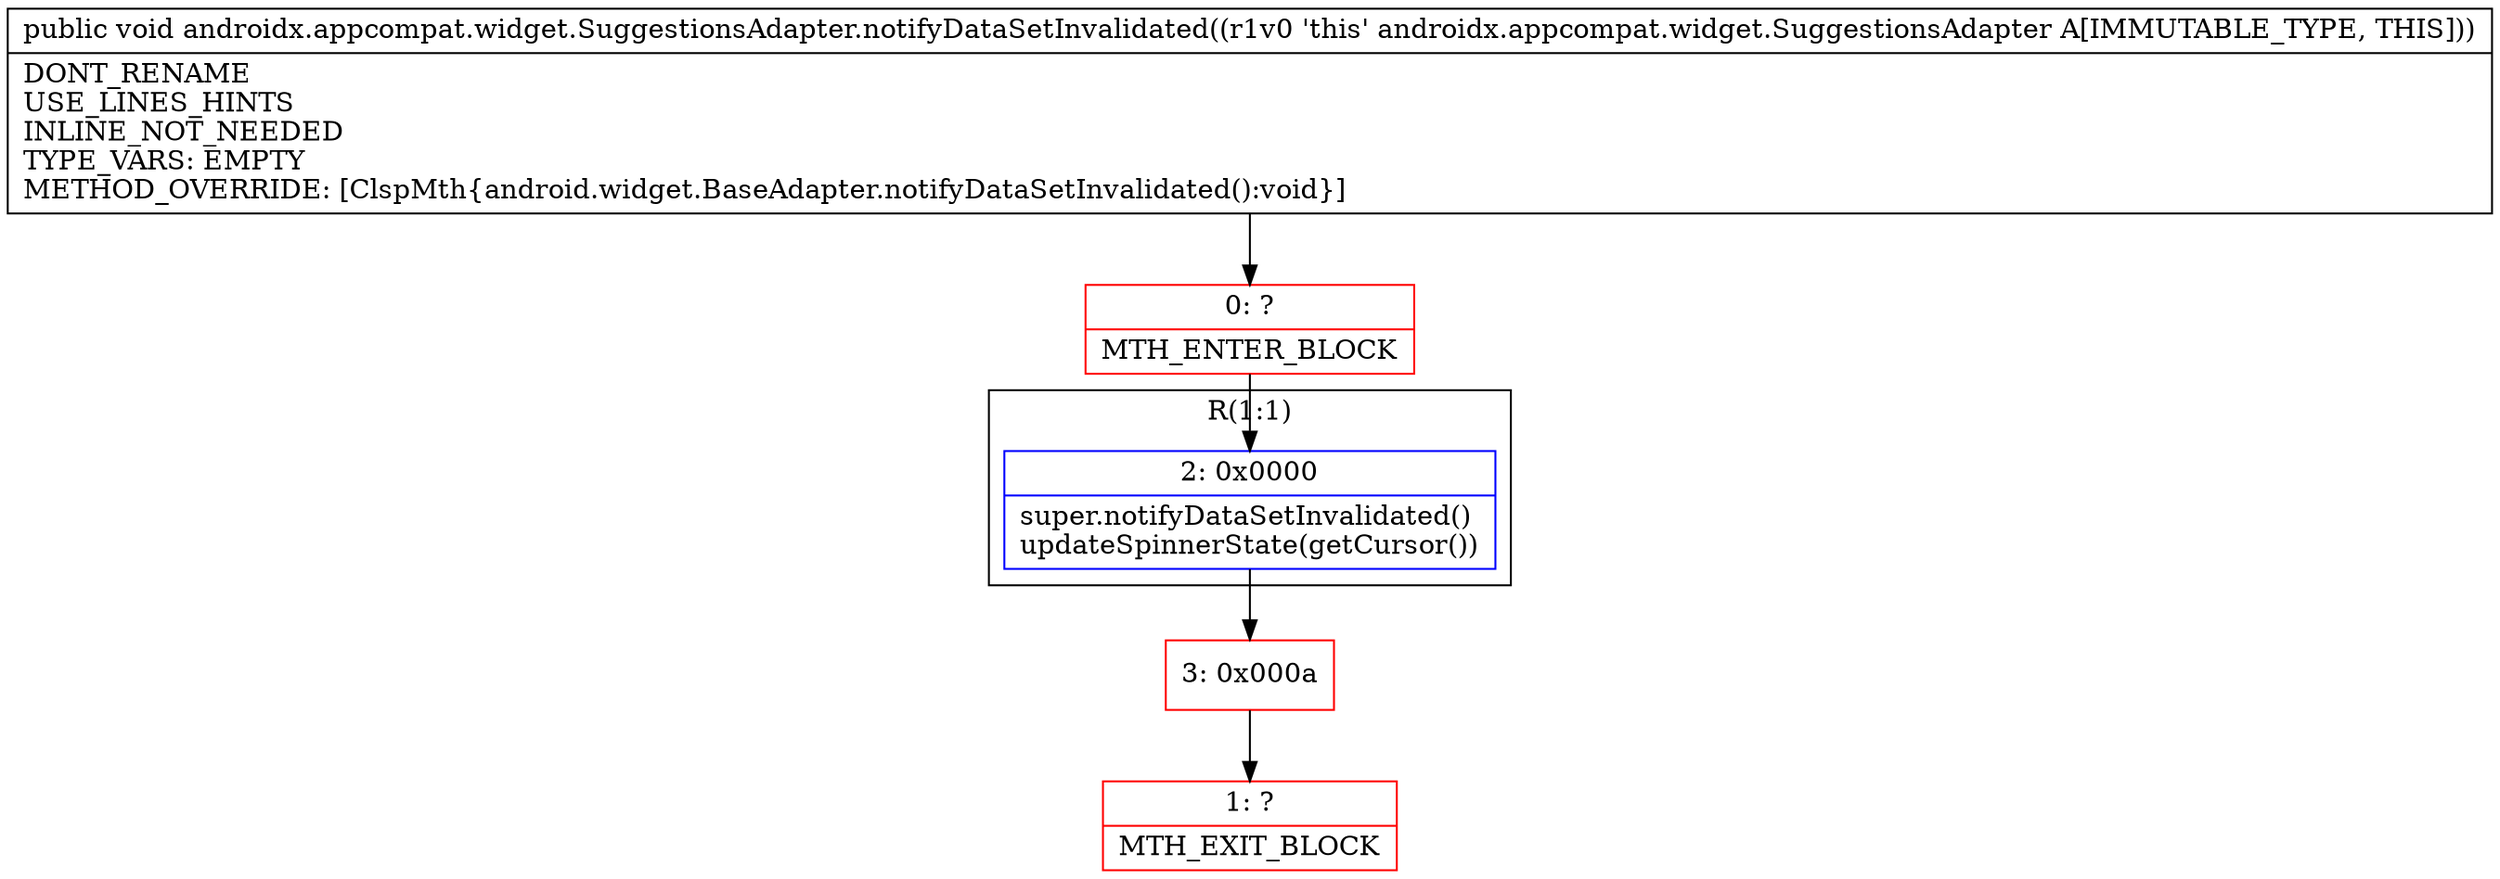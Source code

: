 digraph "CFG forandroidx.appcompat.widget.SuggestionsAdapter.notifyDataSetInvalidated()V" {
subgraph cluster_Region_150938799 {
label = "R(1:1)";
node [shape=record,color=blue];
Node_2 [shape=record,label="{2\:\ 0x0000|super.notifyDataSetInvalidated()\lupdateSpinnerState(getCursor())\l}"];
}
Node_0 [shape=record,color=red,label="{0\:\ ?|MTH_ENTER_BLOCK\l}"];
Node_3 [shape=record,color=red,label="{3\:\ 0x000a}"];
Node_1 [shape=record,color=red,label="{1\:\ ?|MTH_EXIT_BLOCK\l}"];
MethodNode[shape=record,label="{public void androidx.appcompat.widget.SuggestionsAdapter.notifyDataSetInvalidated((r1v0 'this' androidx.appcompat.widget.SuggestionsAdapter A[IMMUTABLE_TYPE, THIS]))  | DONT_RENAME\lUSE_LINES_HINTS\lINLINE_NOT_NEEDED\lTYPE_VARS: EMPTY\lMETHOD_OVERRIDE: [ClspMth\{android.widget.BaseAdapter.notifyDataSetInvalidated():void\}]\l}"];
MethodNode -> Node_0;Node_2 -> Node_3;
Node_0 -> Node_2;
Node_3 -> Node_1;
}


